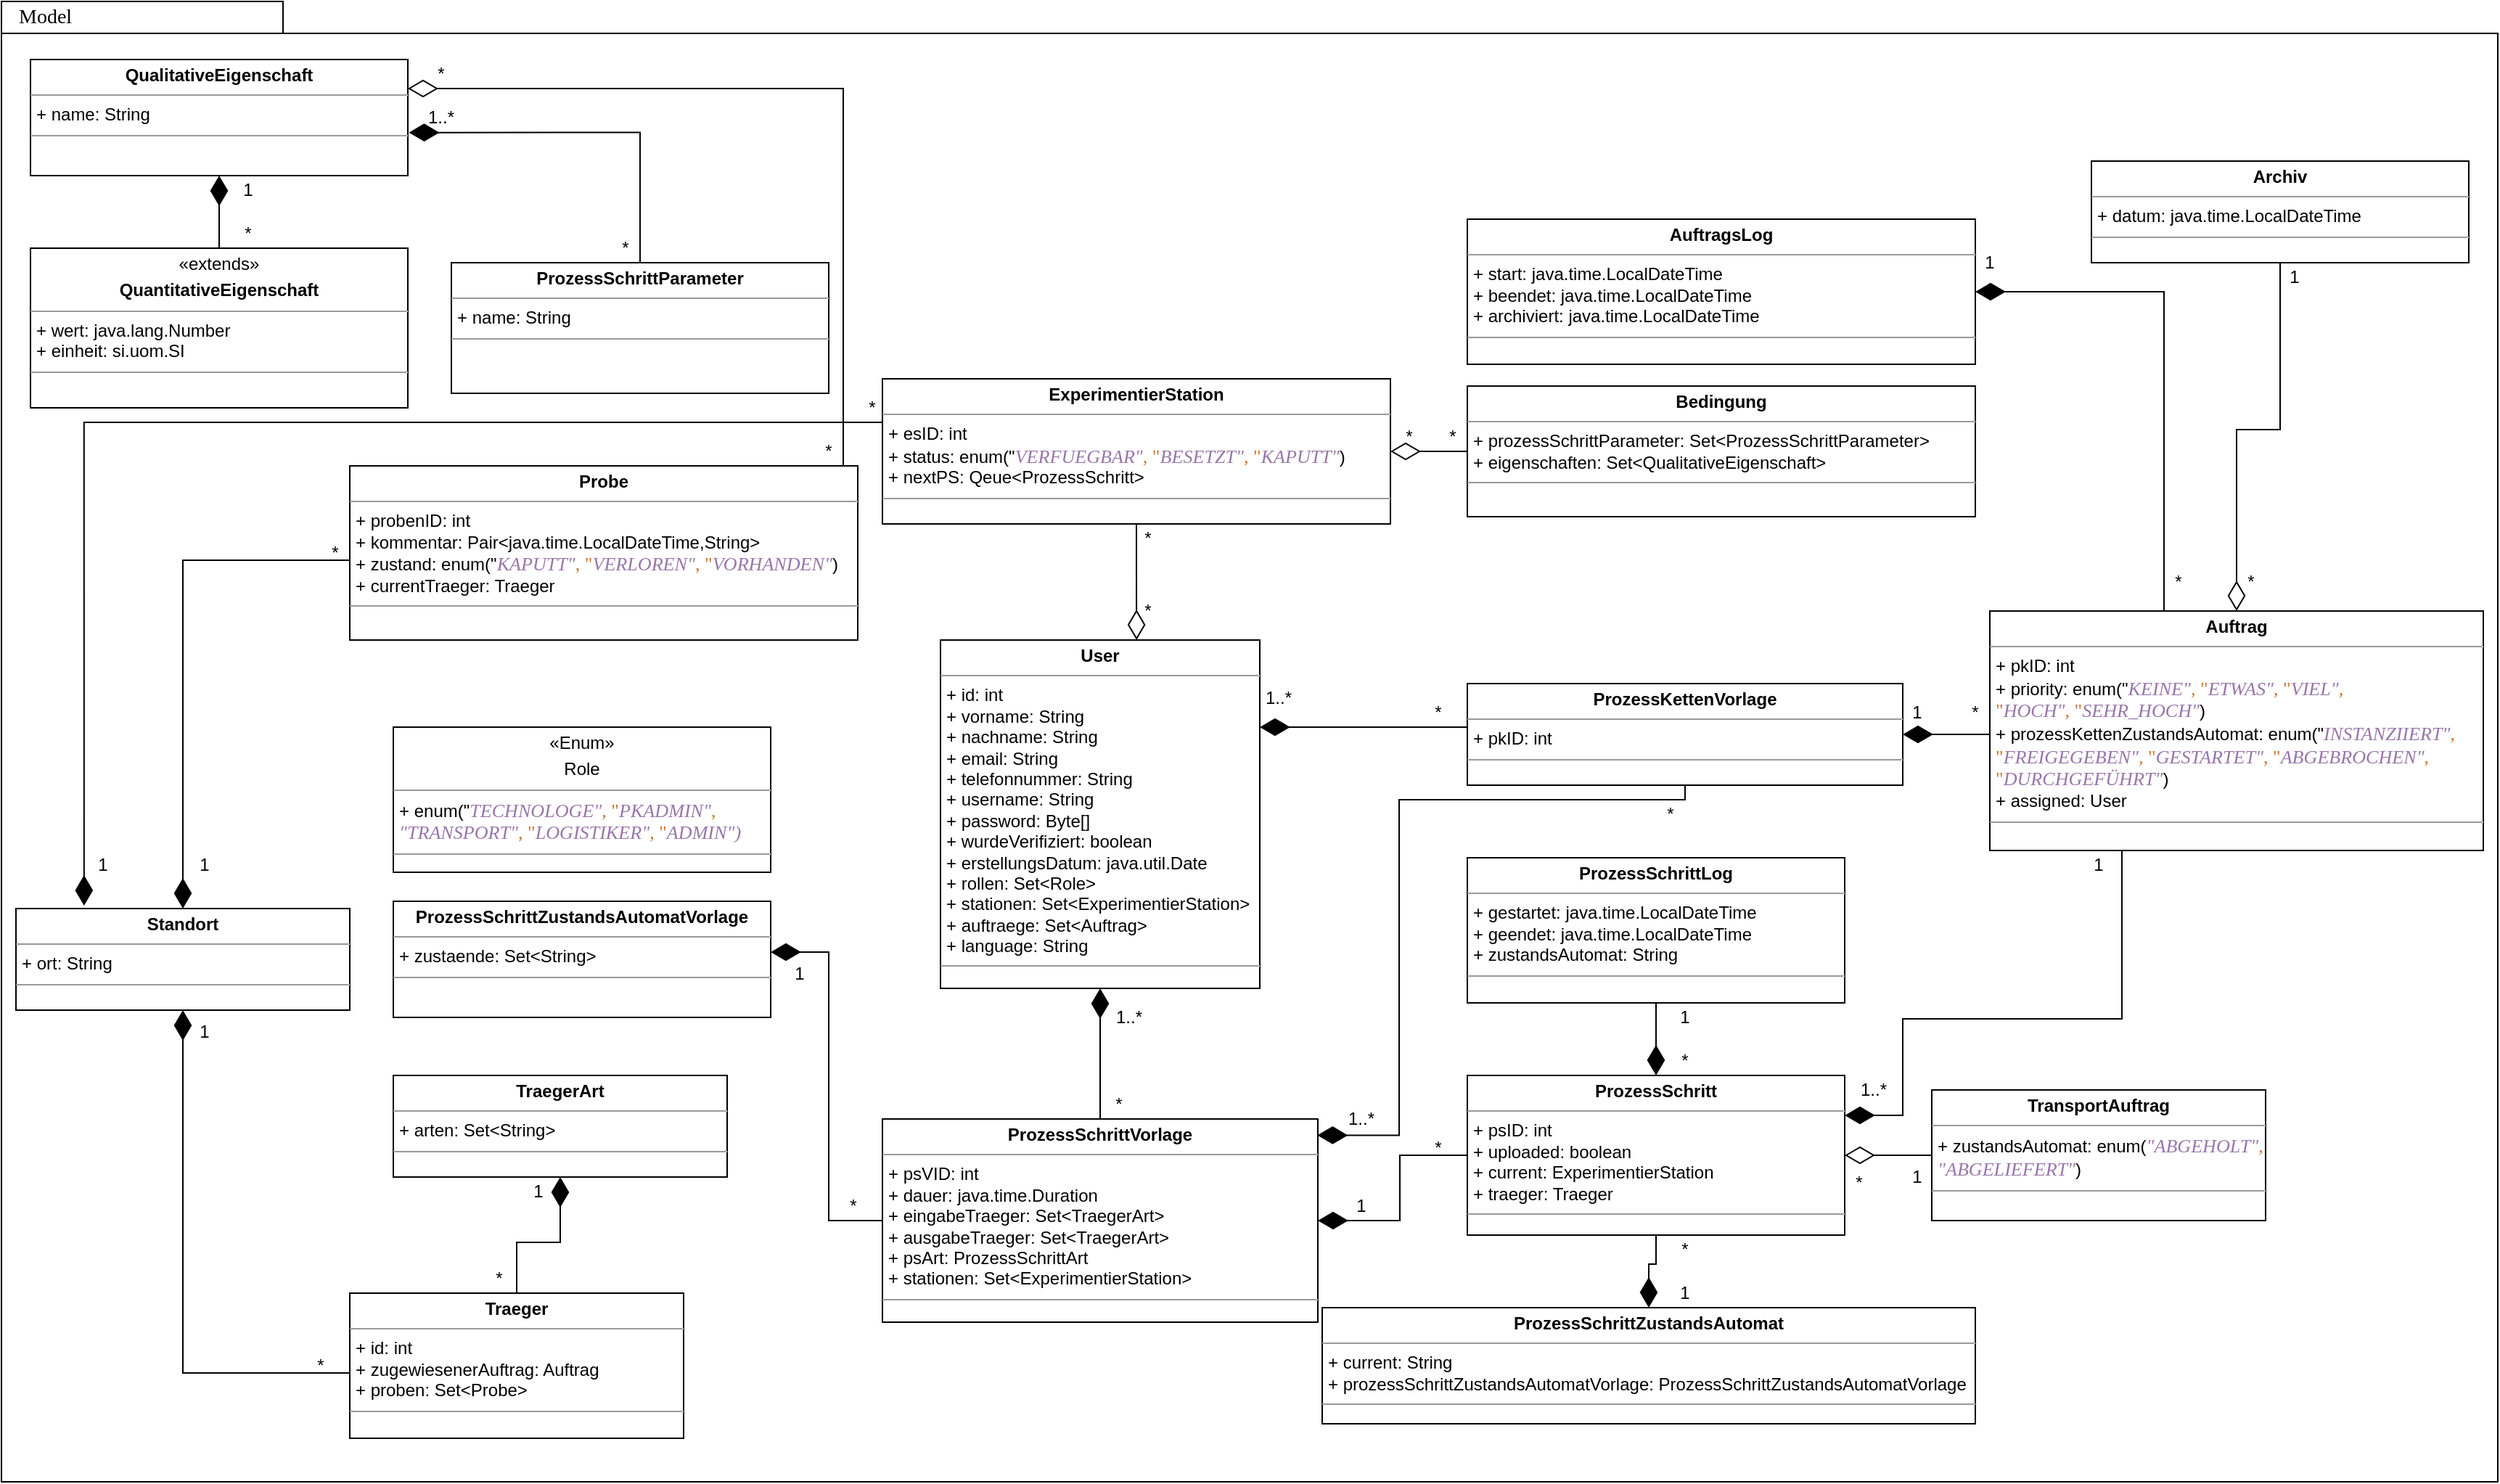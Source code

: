 <mxfile version="12.4.3" type="device" pages="1"><diagram name="Page-1" id="b5b7bab2-c9e2-2cf4-8b2a-24fd1a2a6d21"><mxGraphModel dx="1003" dy="1872" grid="1" gridSize="10" guides="1" tooltips="1" connect="1" arrows="1" fold="1" page="1" pageScale="1" pageWidth="827" pageHeight="1169" background="#ffffff" math="0" shadow="0"><root><mxCell id="0"/><mxCell id="1" parent="0"/><mxCell id="6e0c8c40b5770093-72" value="" style="shape=folder;fontStyle=1;spacingTop=10;tabWidth=194;tabHeight=22;tabPosition=left;html=1;rounded=0;shadow=0;comic=0;labelBackgroundColor=none;strokeWidth=1;fillColor=none;fontFamily=Verdana;fontSize=10;align=center;" parent="1" vertex="1"><mxGeometry x="70" y="-230" width="1720" height="1020" as="geometry"/></mxCell><mxCell id="6e0c8c40b5770093-73" value="&lt;font style=&quot;font-size: 14px&quot;&gt;Model&lt;/font&gt;" style="text;html=1;align=left;verticalAlign=top;spacingTop=-4;fontSize=10;fontFamily=Verdana" parent="1" vertex="1"><mxGeometry x="80" y="-230" width="130" height="20" as="geometry"/></mxCell><mxCell id="OUqwMjZKRnvG2ZFhCRCk-1" value="&lt;p style=&quot;margin: 0px ; margin-top: 4px ; text-align: center&quot;&gt;&lt;b&gt;User&lt;/b&gt;&lt;/p&gt;&lt;hr size=&quot;1&quot;&gt;&lt;p style=&quot;margin: 0px ; margin-left: 4px&quot;&gt;+ id: int&lt;/p&gt;&lt;p style=&quot;margin: 0px ; margin-left: 4px&quot;&gt;+ vorname: String&lt;/p&gt;&lt;p style=&quot;margin: 0px ; margin-left: 4px&quot;&gt;+ nachname: String&lt;/p&gt;&lt;p style=&quot;margin: 0px ; margin-left: 4px&quot;&gt;+ email: String&lt;/p&gt;&lt;p style=&quot;margin: 0px ; margin-left: 4px&quot;&gt;+ telefonnummer: String&lt;/p&gt;&lt;p style=&quot;margin: 0px ; margin-left: 4px&quot;&gt;+ username: String&lt;/p&gt;&lt;p style=&quot;margin: 0px ; margin-left: 4px&quot;&gt;+ password: Byte[]&lt;/p&gt;&lt;p style=&quot;margin: 0px ; margin-left: 4px&quot;&gt;+ wurdeVerifiziert: boolean&lt;/p&gt;&lt;p style=&quot;margin: 0px ; margin-left: 4px&quot;&gt;+ erstellungsDatum: java.util.Date&lt;/p&gt;&lt;p style=&quot;margin: 0px ; margin-left: 4px&quot;&gt;+ rollen: Set&amp;lt;Role&amp;gt;&lt;/p&gt;&lt;p style=&quot;margin: 0px ; margin-left: 4px&quot;&gt;+ stationen: Set&amp;lt;ExperimentierStation&amp;gt;&lt;/p&gt;&lt;p style=&quot;margin: 0px ; margin-left: 4px&quot;&gt;+ auftraege: Set&amp;lt;Auftrag&amp;gt;&lt;/p&gt;&lt;p style=&quot;margin: 0px ; margin-left: 4px&quot;&gt;+ language: String&lt;/p&gt;&lt;hr size=&quot;1&quot;&gt;&lt;p style=&quot;margin: 0px ; margin-left: 4px&quot;&gt;&lt;br&gt;&lt;/p&gt;" style="verticalAlign=top;align=left;overflow=fill;fontSize=12;fontFamily=Helvetica;html=1;" parent="1" vertex="1"><mxGeometry x="717" y="210" width="220" height="240" as="geometry"/></mxCell><mxCell id="OUqwMjZKRnvG2ZFhCRCk-44" style="edgeStyle=orthogonalEdgeStyle;rounded=0;orthogonalLoop=1;jettySize=auto;html=1;entryX=1;entryY=0.5;entryDx=0;entryDy=0;endArrow=diamondThin;endFill=0;endSize=18;" parent="1" source="OUqwMjZKRnvG2ZFhCRCk-3" target="OUqwMjZKRnvG2ZFhCRCk-36" edge="1"><mxGeometry relative="1" as="geometry"/></mxCell><mxCell id="OUqwMjZKRnvG2ZFhCRCk-3" value="&lt;p style=&quot;margin: 0px ; margin-top: 4px ; text-align: center&quot;&gt;&lt;b&gt;TransportAuftrag&lt;/b&gt;&lt;/p&gt;&lt;hr size=&quot;1&quot;&gt;&lt;p style=&quot;margin: 0px ; margin-left: 4px&quot;&gt;+ zustandsAutomat: enum(&lt;span style=&quot;font-family: &amp;#34;consolas&amp;#34; ; font-size: 9.8pt ; color: rgb(152 , 118 , 170) ; font-style: italic&quot;&gt;&quot;ABGEHOLT&quot;&lt;/span&gt;&lt;span style=&quot;font-family: &amp;#34;consolas&amp;#34; ; font-size: 9.8pt ; color: rgb(204 , 120 , 50)&quot;&gt;,&lt;/span&gt;&lt;/p&gt;&lt;p style=&quot;margin: 0px ; margin-left: 4px&quot;&gt;&lt;span style=&quot;font-family: &amp;#34;consolas&amp;#34; ; font-size: 9.8pt ; color: rgb(152 , 118 , 170) ; font-style: italic&quot;&gt;&quot;ABGELIEFERT&quot;&lt;/span&gt;&lt;span&gt;)&lt;/span&gt;&lt;/p&gt;&lt;hr size=&quot;1&quot;&gt;&lt;p style=&quot;margin: 0px ; margin-left: 4px&quot;&gt;&lt;br&gt;&lt;/p&gt;" style="verticalAlign=top;align=left;overflow=fill;fontSize=12;fontFamily=Helvetica;html=1;" parent="1" vertex="1"><mxGeometry x="1400" y="520" width="230" height="90" as="geometry"/></mxCell><mxCell id="OUqwMjZKRnvG2ZFhCRCk-13" style="edgeStyle=orthogonalEdgeStyle;rounded=0;orthogonalLoop=1;jettySize=auto;html=1;endArrow=diamondThin;endFill=1;endSize=18;" parent="1" source="OUqwMjZKRnvG2ZFhCRCk-4" target="OUqwMjZKRnvG2ZFhCRCk-7" edge="1"><mxGeometry relative="1" as="geometry"><Array as="points"><mxPoint x="195" y="715"/></Array></mxGeometry></mxCell><mxCell id="OUqwMjZKRnvG2ZFhCRCk-75" style="edgeStyle=orthogonalEdgeStyle;rounded=0;orthogonalLoop=1;jettySize=auto;html=1;endArrow=diamondThin;endFill=1;endSize=18;" parent="1" source="OUqwMjZKRnvG2ZFhCRCk-4" target="OUqwMjZKRnvG2ZFhCRCk-5" edge="1"><mxGeometry relative="1" as="geometry"/></mxCell><mxCell id="OUqwMjZKRnvG2ZFhCRCk-4" value="&lt;p style=&quot;margin: 0px ; margin-top: 4px ; text-align: center&quot;&gt;&lt;b&gt;Traeger&lt;/b&gt;&lt;/p&gt;&lt;hr size=&quot;1&quot;&gt;&lt;p style=&quot;margin: 0px ; margin-left: 4px&quot;&gt;+ id: int&lt;/p&gt;&lt;p style=&quot;margin: 0px ; margin-left: 4px&quot;&gt;+ zugewiesenerAuftrag: Auftrag&lt;/p&gt;&lt;p style=&quot;margin: 0px ; margin-left: 4px&quot;&gt;+ proben: Set&amp;lt;Probe&amp;gt;&lt;br&gt;&lt;/p&gt;&lt;hr size=&quot;1&quot;&gt;&lt;p style=&quot;margin: 0px ; margin-left: 4px&quot;&gt;&lt;br&gt;&lt;/p&gt;" style="verticalAlign=top;align=left;overflow=fill;fontSize=12;fontFamily=Helvetica;html=1;" parent="1" vertex="1"><mxGeometry x="310" y="660" width="230" height="100" as="geometry"/></mxCell><mxCell id="OUqwMjZKRnvG2ZFhCRCk-5" value="&lt;p style=&quot;margin: 0px ; margin-top: 4px ; text-align: center&quot;&gt;&lt;b&gt;TraegerArt&lt;/b&gt;&lt;/p&gt;&lt;hr size=&quot;1&quot;&gt;&lt;p style=&quot;margin: 0px ; margin-left: 4px&quot;&gt;+ arten: Set&amp;lt;String&amp;gt;&lt;br&gt;&lt;/p&gt;&lt;hr size=&quot;1&quot;&gt;&lt;p style=&quot;margin: 0px ; margin-left: 4px&quot;&gt;&lt;br&gt;&lt;/p&gt;" style="verticalAlign=top;align=left;overflow=fill;fontSize=12;fontFamily=Helvetica;html=1;" parent="1" vertex="1"><mxGeometry x="340" y="510" width="230" height="70" as="geometry"/></mxCell><mxCell id="OUqwMjZKRnvG2ZFhCRCk-7" value="&lt;p style=&quot;margin: 0px ; margin-top: 4px ; text-align: center&quot;&gt;&lt;b&gt;Standort&lt;/b&gt;&lt;/p&gt;&lt;hr size=&quot;1&quot;&gt;&lt;p style=&quot;margin: 0px ; margin-left: 4px&quot;&gt;+ ort: String&lt;br&gt;&lt;/p&gt;&lt;hr size=&quot;1&quot;&gt;&lt;p style=&quot;margin: 0px ; margin-left: 4px&quot;&gt;&lt;br&gt;&lt;/p&gt;" style="verticalAlign=top;align=left;overflow=fill;fontSize=12;fontFamily=Helvetica;html=1;" parent="1" vertex="1"><mxGeometry x="80" y="395" width="230" height="70" as="geometry"/></mxCell><mxCell id="OUqwMjZKRnvG2ZFhCRCk-18" value="&lt;p style=&quot;margin: 0px ; margin-top: 4px ; text-align: center&quot;&gt;«Enum»&lt;br&gt;&lt;/p&gt;&lt;p style=&quot;margin: 0px ; margin-top: 4px ; text-align: center&quot;&gt;Role&lt;/p&gt;&lt;hr size=&quot;1&quot;&gt;&lt;p style=&quot;margin: 0px ; margin-left: 4px&quot;&gt;+ enum(&quot;&lt;span style=&quot;font-family: &amp;#34;consolas&amp;#34; ; font-size: 9.8pt ; color: rgb(152 , 118 , 170) ; font-style: italic&quot;&gt;TECHNOLOGE&quot;&lt;/span&gt;&lt;span style=&quot;font-family: &amp;#34;consolas&amp;#34; ; font-size: 9.8pt ; color: rgb(204 , 120 , 50)&quot;&gt;, &quot;&lt;/span&gt;&lt;span style=&quot;font-family: &amp;#34;consolas&amp;#34; ; font-size: 9.8pt ; color: rgb(152 , 118 , 170) ; font-style: italic&quot;&gt;PKADMIN&quot;&lt;/span&gt;&lt;span style=&quot;font-family: &amp;#34;consolas&amp;#34; ; font-size: 9.8pt ; color: rgb(204 , 120 , 50)&quot;&gt;,&lt;/span&gt;&lt;/p&gt;&lt;p style=&quot;margin: 0px ; margin-left: 4px&quot;&gt;&lt;span style=&quot;font-family: &amp;#34;consolas&amp;#34; ; font-size: 9.8pt ; color: rgb(204 , 120 , 50)&quot;&gt;&lt;/span&gt;&lt;span style=&quot;font-family: &amp;#34;consolas&amp;#34; ; font-size: 9.8pt ; color: rgb(152 , 118 , 170) ; font-style: italic&quot;&gt;&quot;TRANSPORT&quot;&lt;/span&gt;&lt;span style=&quot;font-family: &amp;#34;consolas&amp;#34; ; font-size: 9.8pt ; color: rgb(204 , 120 , 50)&quot;&gt;, &quot;&lt;/span&gt;&lt;span style=&quot;font-family: &amp;#34;consolas&amp;#34; ; font-size: 9.8pt ; color: rgb(152 , 118 , 170) ; font-style: italic&quot;&gt;LOGISTIKER&quot;&lt;/span&gt;&lt;span style=&quot;font-family: &amp;#34;consolas&amp;#34; ; font-size: 9.8pt ; color: rgb(204 , 120 , 50)&quot;&gt;, &quot;&lt;/span&gt;&lt;span style=&quot;font-family: &amp;#34;consolas&amp;#34; ; font-size: 9.8pt ; color: rgb(152 , 118 , 170) ; font-style: italic&quot;&gt;ADMIN&quot;)&lt;/span&gt;&lt;/p&gt;&lt;hr size=&quot;1&quot;&gt;&lt;p style=&quot;margin: 0px ; margin-left: 4px&quot;&gt;&lt;br&gt;&lt;/p&gt;" style="verticalAlign=top;align=left;overflow=fill;fontSize=12;fontFamily=Helvetica;html=1;" parent="1" vertex="1"><mxGeometry x="340" y="270" width="260" height="100" as="geometry"/></mxCell><mxCell id="OUqwMjZKRnvG2ZFhCRCk-22" style="edgeStyle=orthogonalEdgeStyle;rounded=0;orthogonalLoop=1;jettySize=auto;html=1;endArrow=diamondThin;endFill=1;endSize=18;" parent="1" source="OUqwMjZKRnvG2ZFhCRCk-20" target="OUqwMjZKRnvG2ZFhCRCk-21" edge="1"><mxGeometry relative="1" as="geometry"/></mxCell><mxCell id="OUqwMjZKRnvG2ZFhCRCk-20" value="&lt;p style=&quot;margin: 0px ; margin-top: 4px ; text-align: center&quot;&gt;«extends»&lt;br&gt;&lt;/p&gt;&lt;p style=&quot;margin: 0px ; margin-top: 4px ; text-align: center&quot;&gt;&lt;b&gt;QuantitativeEigenschaft&lt;/b&gt;&lt;/p&gt;&lt;hr size=&quot;1&quot;&gt;&lt;p style=&quot;margin: 0px ; margin-left: 4px&quot;&gt;+ wert: java.lang.Number&lt;br&gt;&lt;/p&gt;&lt;p style=&quot;margin: 0px ; margin-left: 4px&quot;&gt;+ einheit: si.uom.SI&lt;/p&gt;&lt;hr size=&quot;1&quot;&gt;&lt;p style=&quot;margin: 0px ; margin-left: 4px&quot;&gt;&lt;br&gt;&lt;/p&gt;" style="verticalAlign=top;align=left;overflow=fill;fontSize=12;fontFamily=Helvetica;html=1;" parent="1" vertex="1"><mxGeometry x="90" y="-60" width="260" height="110" as="geometry"/></mxCell><mxCell id="OUqwMjZKRnvG2ZFhCRCk-21" value="&lt;p style=&quot;margin: 0px ; margin-top: 4px ; text-align: center&quot;&gt;&lt;span&gt;&lt;b&gt;QualitativeEigenschaft&lt;/b&gt;&lt;/span&gt;&lt;br&gt;&lt;/p&gt;&lt;hr size=&quot;1&quot;&gt;&lt;p style=&quot;margin: 0px ; margin-left: 4px&quot;&gt;+ name: String&lt;br&gt;&lt;/p&gt;&lt;hr size=&quot;1&quot;&gt;&lt;p style=&quot;margin: 0px ; margin-left: 4px&quot;&gt;&lt;br&gt;&lt;/p&gt;" style="verticalAlign=top;align=left;overflow=fill;fontSize=12;fontFamily=Helvetica;html=1;" parent="1" vertex="1"><mxGeometry x="90" y="-190" width="260" height="80" as="geometry"/></mxCell><mxCell id="OUqwMjZKRnvG2ZFhCRCk-23" value="&lt;p style=&quot;margin: 0px ; margin-top: 4px ; text-align: center&quot;&gt;&lt;b&gt;ProzessSchrittZustandsAutomatVorlage&lt;/b&gt;&lt;br&gt;&lt;/p&gt;&lt;hr size=&quot;1&quot;&gt;&lt;p style=&quot;margin: 0px ; margin-left: 4px&quot;&gt;+ zustaende: Set&amp;lt;String&amp;gt;&lt;br&gt;&lt;/p&gt;&lt;hr size=&quot;1&quot;&gt;&lt;p style=&quot;margin: 0px ; margin-left: 4px&quot;&gt;&lt;br&gt;&lt;/p&gt;" style="verticalAlign=top;align=left;overflow=fill;fontSize=12;fontFamily=Helvetica;html=1;" parent="1" vertex="1"><mxGeometry x="340" y="390" width="260" height="80" as="geometry"/></mxCell><mxCell id="OUqwMjZKRnvG2ZFhCRCk-24" value="&lt;p style=&quot;margin: 0px ; margin-top: 4px ; text-align: center&quot;&gt;&lt;b&gt;ProzessSchrittZustandsAutomat&lt;/b&gt;&lt;br&gt;&lt;/p&gt;&lt;hr size=&quot;1&quot;&gt;&lt;p style=&quot;margin: 0px ; margin-left: 4px&quot;&gt;+ current: String&lt;/p&gt;&lt;p style=&quot;margin: 0px ; margin-left: 4px&quot;&gt;+ prozessSchrittZustandsAutomatVorlage: ProzessSchrittZustandsAutomatVorlage&lt;/p&gt;&lt;hr size=&quot;1&quot;&gt;&lt;p style=&quot;margin: 0px ; margin-left: 4px&quot;&gt;&lt;br&gt;&lt;/p&gt;" style="verticalAlign=top;align=left;overflow=fill;fontSize=12;fontFamily=Helvetica;html=1;" parent="1" vertex="1"><mxGeometry x="980" y="670" width="450" height="80" as="geometry"/></mxCell><mxCell id="OUqwMjZKRnvG2ZFhCRCk-27" style="edgeStyle=orthogonalEdgeStyle;rounded=0;orthogonalLoop=1;jettySize=auto;html=1;endArrow=diamondThin;endFill=1;endSize=18;" parent="1" source="OUqwMjZKRnvG2ZFhCRCk-26" target="OUqwMjZKRnvG2ZFhCRCk-1" edge="1"><mxGeometry relative="1" as="geometry"/></mxCell><mxCell id="OUqwMjZKRnvG2ZFhCRCk-32" style="edgeStyle=orthogonalEdgeStyle;rounded=0;orthogonalLoop=1;jettySize=auto;html=1;endArrow=diamondThin;endFill=1;endSize=18;" parent="1" source="OUqwMjZKRnvG2ZFhCRCk-26" target="OUqwMjZKRnvG2ZFhCRCk-23" edge="1"><mxGeometry relative="1" as="geometry"><Array as="points"><mxPoint x="640" y="610"/><mxPoint x="640" y="425"/></Array></mxGeometry></mxCell><mxCell id="OUqwMjZKRnvG2ZFhCRCk-26" value="&lt;p style=&quot;margin: 0px ; margin-top: 4px ; text-align: center&quot;&gt;&lt;b&gt;ProzessSchrittVorlage&lt;/b&gt;&lt;br&gt;&lt;/p&gt;&lt;hr size=&quot;1&quot;&gt;&lt;p style=&quot;margin: 0px ; margin-left: 4px&quot;&gt;+ psVID: int&lt;br&gt;&lt;/p&gt;&lt;p style=&quot;margin: 0px ; margin-left: 4px&quot;&gt;+ dauer: java.time.Duration&lt;/p&gt;&lt;p style=&quot;margin: 0px ; margin-left: 4px&quot;&gt;+ eingabeTraeger: Set&amp;lt;TraegerArt&amp;gt;&lt;/p&gt;&lt;p style=&quot;margin: 0px ; margin-left: 4px&quot;&gt;+ ausgabeTraeger: Set&amp;lt;TraegerArt&amp;gt;&lt;/p&gt;&lt;p style=&quot;margin: 0px ; margin-left: 4px&quot;&gt;+ psArt: ProzessSchrittArt&lt;/p&gt;&lt;p style=&quot;margin: 0px ; margin-left: 4px&quot;&gt;+ stationen: Set&amp;lt;ExperimentierStation&amp;gt;&lt;br&gt;&lt;/p&gt;&lt;hr size=&quot;1&quot;&gt;&lt;p style=&quot;margin: 0px ; margin-left: 4px&quot;&gt;&lt;br&gt;&lt;/p&gt;" style="verticalAlign=top;align=left;overflow=fill;fontSize=12;fontFamily=Helvetica;html=1;" parent="1" vertex="1"><mxGeometry x="677" y="540" width="300" height="140" as="geometry"/></mxCell><mxCell id="OUqwMjZKRnvG2ZFhCRCk-34" style="edgeStyle=orthogonalEdgeStyle;rounded=0;orthogonalLoop=1;jettySize=auto;html=1;entryX=1.003;entryY=0.629;entryDx=0;entryDy=0;entryPerimeter=0;endArrow=diamondThin;endFill=1;endSize=18;" parent="1" source="OUqwMjZKRnvG2ZFhCRCk-31" target="OUqwMjZKRnvG2ZFhCRCk-21" edge="1"><mxGeometry relative="1" as="geometry"><Array as="points"><mxPoint x="510" y="-140"/></Array></mxGeometry></mxCell><mxCell id="OUqwMjZKRnvG2ZFhCRCk-31" value="&lt;p style=&quot;margin: 0px ; margin-top: 4px ; text-align: center&quot;&gt;&lt;b&gt;ProzessSchrittParameter&lt;/b&gt;&lt;br&gt;&lt;/p&gt;&lt;hr size=&quot;1&quot;&gt;&lt;p style=&quot;margin: 0px ; margin-left: 4px&quot;&gt;+ name: String&lt;/p&gt;&lt;hr size=&quot;1&quot;&gt;&lt;p style=&quot;margin: 0px ; margin-left: 4px&quot;&gt;&lt;br&gt;&lt;/p&gt;" style="verticalAlign=top;align=left;overflow=fill;fontSize=12;fontFamily=Helvetica;html=1;" parent="1" vertex="1"><mxGeometry x="380" y="-50" width="260" height="90" as="geometry"/></mxCell><mxCell id="OUqwMjZKRnvG2ZFhCRCk-43" style="edgeStyle=orthogonalEdgeStyle;rounded=0;orthogonalLoop=1;jettySize=auto;html=1;endArrow=diamondThin;endFill=1;endSize=18;" parent="1" source="OUqwMjZKRnvG2ZFhCRCk-35" target="OUqwMjZKRnvG2ZFhCRCk-36" edge="1"><mxGeometry relative="1" as="geometry"/></mxCell><mxCell id="OUqwMjZKRnvG2ZFhCRCk-35" value="&lt;p style=&quot;margin: 0px ; margin-top: 4px ; text-align: center&quot;&gt;&lt;b&gt;ProzessSchrittLog&lt;/b&gt;&lt;br&gt;&lt;/p&gt;&lt;hr size=&quot;1&quot;&gt;&lt;p style=&quot;margin: 0px ; margin-left: 4px&quot;&gt;+ gestartet: java.time.LocalDateTime&lt;br&gt;&lt;/p&gt;&lt;p style=&quot;margin: 0px ; margin-left: 4px&quot;&gt;+ geendet: java.time.LocalDateTime&lt;/p&gt;&lt;p style=&quot;margin: 0px ; margin-left: 4px&quot;&gt;+ zustandsAutomat: String&lt;/p&gt;&lt;hr size=&quot;1&quot;&gt;&lt;p style=&quot;margin: 0px ; margin-left: 4px&quot;&gt;&lt;br&gt;&lt;/p&gt;" style="verticalAlign=top;align=left;overflow=fill;fontSize=12;fontFamily=Helvetica;html=1;" parent="1" vertex="1"><mxGeometry x="1080" y="360" width="260" height="100" as="geometry"/></mxCell><mxCell id="OUqwMjZKRnvG2ZFhCRCk-46" style="edgeStyle=orthogonalEdgeStyle;rounded=0;orthogonalLoop=1;jettySize=auto;html=1;endArrow=diamondThin;endFill=1;endSize=18;" parent="1" source="OUqwMjZKRnvG2ZFhCRCk-36" target="OUqwMjZKRnvG2ZFhCRCk-24" edge="1"><mxGeometry relative="1" as="geometry"/></mxCell><mxCell id="OUqwMjZKRnvG2ZFhCRCk-53" style="edgeStyle=orthogonalEdgeStyle;rounded=0;orthogonalLoop=1;jettySize=auto;html=1;endArrow=diamondThin;endFill=1;endSize=18;" parent="1" source="OUqwMjZKRnvG2ZFhCRCk-36" target="OUqwMjZKRnvG2ZFhCRCk-26" edge="1"><mxGeometry relative="1" as="geometry"/></mxCell><mxCell id="OUqwMjZKRnvG2ZFhCRCk-36" value="&lt;p style=&quot;margin: 0px ; margin-top: 4px ; text-align: center&quot;&gt;&lt;b&gt;ProzessSchritt&lt;/b&gt;&lt;br&gt;&lt;/p&gt;&lt;hr size=&quot;1&quot;&gt;&lt;p style=&quot;margin: 0px ; margin-left: 4px&quot;&gt;+ psID: int&lt;br&gt;&lt;/p&gt;&lt;p style=&quot;margin: 0px ; margin-left: 4px&quot;&gt;+ uploaded: boolean&lt;/p&gt;&lt;p style=&quot;margin: 0px ; margin-left: 4px&quot;&gt;+ current: ExperimentierStation&lt;/p&gt;&lt;p style=&quot;margin: 0px ; margin-left: 4px&quot;&gt;+ traeger: Traeger&lt;/p&gt;&lt;hr size=&quot;1&quot;&gt;&lt;p style=&quot;margin: 0px ; margin-left: 4px&quot;&gt;&lt;br&gt;&lt;/p&gt;" style="verticalAlign=top;align=left;overflow=fill;fontSize=12;fontFamily=Helvetica;html=1;" parent="1" vertex="1"><mxGeometry x="1080" y="510" width="260" height="110" as="geometry"/></mxCell><mxCell id="OUqwMjZKRnvG2ZFhCRCk-51" style="edgeStyle=orthogonalEdgeStyle;rounded=0;orthogonalLoop=1;jettySize=auto;html=1;entryX=1;entryY=0.25;entryDx=0;entryDy=0;endArrow=diamondThin;endFill=1;endSize=18;" parent="1" source="OUqwMjZKRnvG2ZFhCRCk-50" target="OUqwMjZKRnvG2ZFhCRCk-1" edge="1"><mxGeometry relative="1" as="geometry"><Array as="points"><mxPoint x="950" y="270"/><mxPoint x="950" y="270"/></Array></mxGeometry></mxCell><mxCell id="OUqwMjZKRnvG2ZFhCRCk-52" style="edgeStyle=orthogonalEdgeStyle;rounded=0;orthogonalLoop=1;jettySize=auto;html=1;entryX=0.999;entryY=0.08;entryDx=0;entryDy=0;entryPerimeter=0;endArrow=diamondThin;endFill=1;endSize=18;" parent="1" source="OUqwMjZKRnvG2ZFhCRCk-50" target="OUqwMjZKRnvG2ZFhCRCk-26" edge="1"><mxGeometry relative="1" as="geometry"><Array as="points"><mxPoint x="1230" y="320"/><mxPoint x="1033" y="320"/><mxPoint x="1033" y="551"/></Array></mxGeometry></mxCell><mxCell id="OUqwMjZKRnvG2ZFhCRCk-50" value="&lt;p style=&quot;margin: 0px ; margin-top: 4px ; text-align: center&quot;&gt;&lt;b&gt;ProzessKettenVorlage&lt;/b&gt;&lt;br&gt;&lt;/p&gt;&lt;hr size=&quot;1&quot;&gt;&lt;p style=&quot;margin: 0px ; margin-left: 4px&quot;&gt;+ pkID: int&lt;/p&gt;&lt;hr size=&quot;1&quot;&gt;&lt;p style=&quot;margin: 0px ; margin-left: 4px&quot;&gt;&lt;br&gt;&lt;/p&gt;" style="verticalAlign=top;align=left;overflow=fill;fontSize=12;fontFamily=Helvetica;html=1;" parent="1" vertex="1"><mxGeometry x="1080" y="240" width="300" height="70" as="geometry"/></mxCell><mxCell id="OUqwMjZKRnvG2ZFhCRCk-57" style="edgeStyle=orthogonalEdgeStyle;rounded=0;orthogonalLoop=1;jettySize=auto;html=1;endArrow=diamondThin;endFill=1;endSize=18;" parent="1" source="OUqwMjZKRnvG2ZFhCRCk-54" target="OUqwMjZKRnvG2ZFhCRCk-7" edge="1"><mxGeometry relative="1" as="geometry"><Array as="points"><mxPoint x="195" y="155"/></Array></mxGeometry></mxCell><mxCell id="OUqwMjZKRnvG2ZFhCRCk-108" style="edgeStyle=orthogonalEdgeStyle;rounded=0;orthogonalLoop=1;jettySize=auto;html=1;entryX=1;entryY=0.25;entryDx=0;entryDy=0;endArrow=diamondThin;endFill=0;endSize=18;" parent="1" source="OUqwMjZKRnvG2ZFhCRCk-54" target="OUqwMjZKRnvG2ZFhCRCk-21" edge="1"><mxGeometry relative="1" as="geometry"><Array as="points"><mxPoint x="650" y="-170"/></Array></mxGeometry></mxCell><mxCell id="OUqwMjZKRnvG2ZFhCRCk-54" value="&lt;p style=&quot;margin: 0px ; margin-top: 4px ; text-align: center&quot;&gt;&lt;b&gt;Probe&lt;/b&gt;&lt;br&gt;&lt;/p&gt;&lt;hr size=&quot;1&quot;&gt;&lt;p style=&quot;margin: 0px ; margin-left: 4px&quot;&gt;+ probenID: int&lt;/p&gt;&lt;p style=&quot;margin: 0px ; margin-left: 4px&quot;&gt;+ kommentar: Pair&amp;lt;java.time.LocalDateTime,String&amp;gt;&lt;/p&gt;&lt;p style=&quot;margin: 0px ; margin-left: 4px&quot;&gt;+ zustand: enum(&quot;&lt;span style=&quot;font-family: &amp;#34;consolas&amp;#34; ; font-size: 9.8pt ; color: rgb(152 , 118 , 170) ; font-style: italic&quot;&gt;KAPUTT&quot;&lt;/span&gt;&lt;span style=&quot;font-family: &amp;#34;consolas&amp;#34; ; font-size: 9.8pt ; color: rgb(204 , 120 , 50)&quot;&gt;, &quot;&lt;/span&gt;&lt;span style=&quot;font-family: &amp;#34;consolas&amp;#34; ; font-size: 9.8pt ; color: rgb(152 , 118 , 170) ; font-style: italic&quot;&gt;VERLOREN&quot;&lt;/span&gt;&lt;span style=&quot;font-family: &amp;#34;consolas&amp;#34; ; font-size: 9.8pt ; color: rgb(204 , 120 , 50)&quot;&gt;, &quot;&lt;/span&gt;&lt;span style=&quot;font-family: &amp;#34;consolas&amp;#34; ; font-size: 9.8pt ; color: rgb(152 , 118 , 170) ; font-style: italic&quot;&gt;VORHANDEN&quot;&lt;/span&gt;&lt;span&gt;)&lt;/span&gt;&lt;/p&gt;&lt;p style=&quot;margin: 0px ; margin-left: 4px&quot;&gt;&lt;span&gt;+ currentTraeger: Traeger&lt;/span&gt;&lt;/p&gt;&lt;hr size=&quot;1&quot;&gt;&lt;p style=&quot;margin: 0px ; margin-left: 4px&quot;&gt;&lt;br&gt;&lt;/p&gt;" style="verticalAlign=top;align=left;overflow=fill;fontSize=12;fontFamily=Helvetica;html=1;" parent="1" vertex="1"><mxGeometry x="310" y="90" width="350" height="120" as="geometry"/></mxCell><mxCell id="OUqwMjZKRnvG2ZFhCRCk-60" style="edgeStyle=orthogonalEdgeStyle;rounded=0;orthogonalLoop=1;jettySize=auto;html=1;entryX=0.204;entryY=-0.029;entryDx=0;entryDy=0;entryPerimeter=0;endArrow=diamondThin;endFill=1;endSize=18;" parent="1" source="OUqwMjZKRnvG2ZFhCRCk-58" target="OUqwMjZKRnvG2ZFhCRCk-7" edge="1"><mxGeometry relative="1" as="geometry"><Array as="points"><mxPoint x="127" y="60"/></Array></mxGeometry></mxCell><mxCell id="OUqwMjZKRnvG2ZFhCRCk-61" style="edgeStyle=orthogonalEdgeStyle;rounded=0;orthogonalLoop=1;jettySize=auto;html=1;entryX=0.614;entryY=0;entryDx=0;entryDy=0;entryPerimeter=0;endArrow=diamondThin;endFill=0;endSize=18;" parent="1" source="OUqwMjZKRnvG2ZFhCRCk-58" target="OUqwMjZKRnvG2ZFhCRCk-1" edge="1"><mxGeometry relative="1" as="geometry"/></mxCell><mxCell id="OUqwMjZKRnvG2ZFhCRCk-58" value="&lt;p style=&quot;margin: 0px ; margin-top: 4px ; text-align: center&quot;&gt;&lt;b&gt;ExperimentierStation&lt;/b&gt;&lt;br&gt;&lt;/p&gt;&lt;hr size=&quot;1&quot;&gt;&lt;p style=&quot;margin: 0px ; margin-left: 4px&quot;&gt;+ esID: int&lt;br&gt;&lt;/p&gt;&lt;p style=&quot;margin: 0px ; margin-left: 4px&quot;&gt;+ status: enum(&quot;&lt;span style=&quot;font-family: &amp;#34;consolas&amp;#34; ; font-size: 9.8pt ; color: rgb(152 , 118 , 170) ; font-style: italic&quot;&gt;VERFUEGBAR&quot;&lt;/span&gt;&lt;span style=&quot;font-family: &amp;#34;consolas&amp;#34; ; font-size: 9.8pt ; color: rgb(204 , 120 , 50)&quot;&gt;, &quot;&lt;/span&gt;&lt;span style=&quot;font-family: &amp;#34;consolas&amp;#34; ; font-size: 9.8pt ; color: rgb(152 , 118 , 170) ; font-style: italic&quot;&gt;BESETZT&quot;&lt;/span&gt;&lt;span style=&quot;font-family: &amp;#34;consolas&amp;#34; ; font-size: 9.8pt ; color: rgb(204 , 120 , 50)&quot;&gt;, &quot;&lt;/span&gt;&lt;span style=&quot;font-family: &amp;#34;consolas&amp;#34; ; font-size: 9.8pt ; color: rgb(152 , 118 , 170) ; font-style: italic&quot;&gt;KAPUTT&quot;&lt;/span&gt;&lt;span&gt;)&lt;/span&gt;&lt;/p&gt;&lt;p style=&quot;margin: 0px ; margin-left: 4px&quot;&gt;&lt;span&gt;+ nextPS: Qeue&amp;lt;ProzessSchritt&amp;gt;&lt;/span&gt;&lt;/p&gt;&lt;hr size=&quot;1&quot;&gt;&lt;p style=&quot;margin: 0px ; margin-left: 4px&quot;&gt;&lt;br&gt;&lt;/p&gt;" style="verticalAlign=top;align=left;overflow=fill;fontSize=12;fontFamily=Helvetica;html=1;" parent="1" vertex="1"><mxGeometry x="677" y="30" width="350" height="100" as="geometry"/></mxCell><mxCell id="OUqwMjZKRnvG2ZFhCRCk-64" style="edgeStyle=orthogonalEdgeStyle;rounded=0;orthogonalLoop=1;jettySize=auto;html=1;endArrow=diamondThin;endFill=0;endSize=18;" parent="1" source="OUqwMjZKRnvG2ZFhCRCk-63" target="OUqwMjZKRnvG2ZFhCRCk-58" edge="1"><mxGeometry relative="1" as="geometry"/></mxCell><mxCell id="OUqwMjZKRnvG2ZFhCRCk-63" value="&lt;p style=&quot;margin: 0px ; margin-top: 4px ; text-align: center&quot;&gt;&lt;b&gt;Bedingung&lt;/b&gt;&lt;br&gt;&lt;/p&gt;&lt;hr size=&quot;1&quot;&gt;&lt;p style=&quot;margin: 0px ; margin-left: 4px&quot;&gt;+ prozessSchrittParameter: Set&amp;lt;ProzessSchrittParameter&amp;gt;&lt;br&gt;&lt;/p&gt;&lt;p style=&quot;margin: 0px ; margin-left: 4px&quot;&gt;+ eigenschaften: Set&amp;lt;QualitativeEigenschaft&amp;gt;&lt;/p&gt;&lt;hr size=&quot;1&quot;&gt;&lt;p style=&quot;margin: 0px ; margin-left: 4px&quot;&gt;&lt;br&gt;&lt;/p&gt;" style="verticalAlign=top;align=left;overflow=fill;fontSize=12;fontFamily=Helvetica;html=1;" parent="1" vertex="1"><mxGeometry x="1080" y="35" width="350" height="90" as="geometry"/></mxCell><mxCell id="OUqwMjZKRnvG2ZFhCRCk-65" value="&lt;p style=&quot;margin: 0px ; margin-top: 4px ; text-align: center&quot;&gt;&lt;b&gt;AuftragsLog&lt;/b&gt;&lt;br&gt;&lt;/p&gt;&lt;hr size=&quot;1&quot;&gt;&lt;p style=&quot;margin: 0px ; margin-left: 4px&quot;&gt;+ start: java.time.LocalDateTime&lt;br&gt;&lt;/p&gt;&lt;p style=&quot;margin: 0px ; margin-left: 4px&quot;&gt;+ beendet: java.time.LocalDateTime&lt;/p&gt;&lt;p style=&quot;margin: 0px ; margin-left: 4px&quot;&gt;+ archiviert: java.time.LocalDateTime&lt;/p&gt;&lt;hr size=&quot;1&quot;&gt;&lt;p style=&quot;margin: 0px ; margin-left: 4px&quot;&gt;&lt;br&gt;&lt;/p&gt;" style="verticalAlign=top;align=left;overflow=fill;fontSize=12;fontFamily=Helvetica;html=1;" parent="1" vertex="1"><mxGeometry x="1080" y="-80" width="350" height="100" as="geometry"/></mxCell><mxCell id="OUqwMjZKRnvG2ZFhCRCk-67" style="edgeStyle=orthogonalEdgeStyle;rounded=0;orthogonalLoop=1;jettySize=auto;html=1;endArrow=diamondThin;endFill=1;endSize=18;" parent="1" source="OUqwMjZKRnvG2ZFhCRCk-66" target="OUqwMjZKRnvG2ZFhCRCk-50" edge="1"><mxGeometry relative="1" as="geometry"><Array as="points"><mxPoint x="1430" y="275"/><mxPoint x="1430" y="275"/></Array></mxGeometry></mxCell><mxCell id="OUqwMjZKRnvG2ZFhCRCk-68" style="edgeStyle=orthogonalEdgeStyle;rounded=0;orthogonalLoop=1;jettySize=auto;html=1;entryX=1;entryY=0.5;entryDx=0;entryDy=0;endArrow=diamondThin;endFill=1;endSize=18;" parent="1" source="OUqwMjZKRnvG2ZFhCRCk-66" target="OUqwMjZKRnvG2ZFhCRCk-65" edge="1"><mxGeometry relative="1" as="geometry"><Array as="points"><mxPoint x="1560" y="-30"/></Array></mxGeometry></mxCell><mxCell id="OUqwMjZKRnvG2ZFhCRCk-69" style="edgeStyle=orthogonalEdgeStyle;rounded=0;orthogonalLoop=1;jettySize=auto;html=1;entryX=1;entryY=0.25;entryDx=0;entryDy=0;endArrow=diamondThin;endFill=1;endSize=18;" parent="1" source="OUqwMjZKRnvG2ZFhCRCk-66" target="OUqwMjZKRnvG2ZFhCRCk-36" edge="1"><mxGeometry relative="1" as="geometry"><Array as="points"><mxPoint x="1531" y="471"/><mxPoint x="1380" y="471"/><mxPoint x="1380" y="538"/></Array></mxGeometry></mxCell><mxCell id="OUqwMjZKRnvG2ZFhCRCk-66" value="&lt;p style=&quot;margin: 0px ; margin-top: 4px ; text-align: center&quot;&gt;&lt;b&gt;Auftrag&lt;/b&gt;&lt;br&gt;&lt;/p&gt;&lt;hr size=&quot;1&quot;&gt;&lt;p style=&quot;margin: 0px ; margin-left: 4px&quot;&gt;+ pkID: int&lt;/p&gt;&lt;p style=&quot;margin: 0px ; margin-left: 4px&quot;&gt;+ priority: enum(&quot;&lt;span style=&quot;font-family: &amp;#34;consolas&amp;#34; ; font-size: 9.8pt ; color: rgb(152 , 118 , 170) ; font-style: italic&quot;&gt;KEINE&quot;&lt;/span&gt;&lt;span style=&quot;font-family: &amp;#34;consolas&amp;#34; ; font-size: 9.8pt ; color: rgb(204 , 120 , 50)&quot;&gt;, &quot;&lt;/span&gt;&lt;span style=&quot;font-family: &amp;#34;consolas&amp;#34; ; font-size: 9.8pt ; color: rgb(152 , 118 , 170) ; font-style: italic&quot;&gt;ETWAS&quot;&lt;/span&gt;&lt;span style=&quot;font-family: &amp;#34;consolas&amp;#34; ; font-size: 9.8pt ; color: rgb(204 , 120 , 50)&quot;&gt;, &quot;&lt;/span&gt;&lt;span style=&quot;font-family: &amp;#34;consolas&amp;#34; ; font-size: 9.8pt ; color: rgb(152 , 118 , 170) ; font-style: italic&quot;&gt;VIEL&quot;&lt;/span&gt;&lt;span style=&quot;font-family: &amp;#34;consolas&amp;#34; ; font-size: 9.8pt ; color: rgb(204 , 120 , 50)&quot;&gt;,&amp;nbsp;&lt;/span&gt;&lt;/p&gt;&lt;p style=&quot;margin: 0px ; margin-left: 4px&quot;&gt;&lt;span style=&quot;font-family: &amp;#34;consolas&amp;#34; ; font-size: 9.8pt ; color: rgb(204 , 120 , 50)&quot;&gt;&quot;&lt;/span&gt;&lt;span style=&quot;font-family: &amp;#34;consolas&amp;#34; ; font-size: 9.8pt ; color: rgb(152 , 118 , 170) ; font-style: italic&quot;&gt;HOCH&quot;&lt;/span&gt;&lt;span style=&quot;font-family: &amp;#34;consolas&amp;#34; ; font-size: 9.8pt ; color: rgb(204 , 120 , 50)&quot;&gt;, &quot;&lt;/span&gt;&lt;span style=&quot;font-family: &amp;#34;consolas&amp;#34; ; font-size: 9.8pt ; color: rgb(152 , 118 , 170) ; font-style: italic&quot;&gt;SEHR_HOCH&quot;&lt;/span&gt;&lt;span&gt;)&lt;/span&gt;&lt;/p&gt;&lt;p style=&quot;margin: 0px ; margin-left: 4px&quot;&gt;&lt;span&gt;+ prozessKettenZustandsAutomat: enum(&quot;&lt;/span&gt;&lt;span style=&quot;font-family: &amp;#34;consolas&amp;#34; ; font-size: 9.8pt ; color: rgb(152 , 118 , 170) ; font-style: italic&quot;&gt;INSTANZIIERT&quot;&lt;/span&gt;&lt;span style=&quot;font-family: &amp;#34;consolas&amp;#34; ; font-size: 9.8pt ; color: rgb(204 , 120 , 50)&quot;&gt;,&amp;nbsp;&lt;/span&gt;&lt;/p&gt;&lt;p style=&quot;margin: 0px ; margin-left: 4px&quot;&gt;&lt;span style=&quot;font-family: &amp;#34;consolas&amp;#34; ; font-size: 9.8pt ; color: rgb(204 , 120 , 50)&quot;&gt;&quot;&lt;/span&gt;&lt;span style=&quot;font-family: &amp;#34;consolas&amp;#34; ; font-size: 9.8pt ; color: rgb(152 , 118 , 170) ; font-style: italic&quot;&gt;FREIGEGEBEN&quot;&lt;/span&gt;&lt;span style=&quot;font-family: &amp;#34;consolas&amp;#34; ; font-size: 9.8pt ; color: rgb(204 , 120 , 50)&quot;&gt;, &quot;&lt;/span&gt;&lt;span style=&quot;font-family: &amp;#34;consolas&amp;#34; ; font-size: 9.8pt ; color: rgb(152 , 118 , 170) ; font-style: italic&quot;&gt;GESTARTET&quot;&lt;/span&gt;&lt;span style=&quot;font-family: &amp;#34;consolas&amp;#34; ; font-size: 9.8pt ; color: rgb(204 , 120 , 50)&quot;&gt;, &quot;&lt;/span&gt;&lt;span style=&quot;font-family: &amp;#34;consolas&amp;#34; ; font-size: 9.8pt ; color: rgb(152 , 118 , 170) ; font-style: italic&quot;&gt;ABGEBROCHEN&quot;&lt;/span&gt;&lt;span style=&quot;font-family: &amp;#34;consolas&amp;#34; ; font-size: 9.8pt ; color: rgb(204 , 120 , 50)&quot;&gt;,&amp;nbsp;&lt;/span&gt;&lt;/p&gt;&lt;p style=&quot;margin: 0px ; margin-left: 4px&quot;&gt;&lt;span style=&quot;font-family: &amp;#34;consolas&amp;#34; ; font-size: 9.8pt ; color: rgb(204 , 120 , 50)&quot;&gt;&quot;&lt;/span&gt;&lt;span style=&quot;font-family: &amp;#34;consolas&amp;#34; ; font-size: 9.8pt ; color: rgb(152 , 118 , 170) ; font-style: italic&quot;&gt;DURCHGEFÜHRT&quot;&lt;/span&gt;&lt;span&gt;)&lt;/span&gt;&lt;/p&gt;&lt;p style=&quot;margin: 0px ; margin-left: 4px&quot;&gt;+ assigned: User&lt;/p&gt;&lt;hr size=&quot;1&quot;&gt;&lt;p style=&quot;margin: 0px ; margin-left: 4px&quot;&gt;&lt;br&gt;&lt;/p&gt;" style="verticalAlign=top;align=left;overflow=fill;fontSize=12;fontFamily=Helvetica;html=1;" parent="1" vertex="1"><mxGeometry x="1440" y="190" width="340" height="165" as="geometry"/></mxCell><mxCell id="OUqwMjZKRnvG2ZFhCRCk-73" style="edgeStyle=orthogonalEdgeStyle;rounded=0;orthogonalLoop=1;jettySize=auto;html=1;endArrow=diamondThin;endFill=0;endSize=18;" parent="1" source="OUqwMjZKRnvG2ZFhCRCk-72" target="OUqwMjZKRnvG2ZFhCRCk-66" edge="1"><mxGeometry relative="1" as="geometry"/></mxCell><mxCell id="OUqwMjZKRnvG2ZFhCRCk-72" value="&lt;p style=&quot;margin: 0px ; margin-top: 4px ; text-align: center&quot;&gt;&lt;span&gt;&lt;b&gt;Archiv&lt;/b&gt;&lt;/span&gt;&lt;br&gt;&lt;/p&gt;&lt;hr size=&quot;1&quot;&gt;&lt;p style=&quot;margin: 0px ; margin-left: 4px&quot;&gt;&lt;span&gt;+ datum: java.time.LocalDateTime&lt;/span&gt;&lt;br&gt;&lt;/p&gt;&lt;hr size=&quot;1&quot;&gt;&lt;p style=&quot;margin: 0px ; margin-left: 4px&quot;&gt;&lt;br&gt;&lt;/p&gt;" style="verticalAlign=top;align=left;overflow=fill;fontSize=12;fontFamily=Helvetica;html=1;" parent="1" vertex="1"><mxGeometry x="1510" y="-120" width="260" height="70" as="geometry"/></mxCell><mxCell id="OUqwMjZKRnvG2ZFhCRCk-78" value="*" style="text;html=1;strokeColor=none;fillColor=none;align=center;verticalAlign=middle;whiteSpace=wrap;rounded=0;" parent="1" vertex="1"><mxGeometry x="840" y="180" width="40" height="20" as="geometry"/></mxCell><mxCell id="OUqwMjZKRnvG2ZFhCRCk-79" value="*" style="text;html=1;strokeColor=none;fillColor=none;align=center;verticalAlign=middle;whiteSpace=wrap;rounded=0;" parent="1" vertex="1"><mxGeometry x="840" y="130" width="40" height="20" as="geometry"/></mxCell><mxCell id="OUqwMjZKRnvG2ZFhCRCk-80" value="1..*" style="text;html=1;strokeColor=none;fillColor=none;align=center;verticalAlign=middle;whiteSpace=wrap;rounded=0;" parent="1" vertex="1"><mxGeometry x="930" y="240" width="40" height="20" as="geometry"/></mxCell><mxCell id="OUqwMjZKRnvG2ZFhCRCk-81" value="*" style="text;html=1;strokeColor=none;fillColor=none;align=center;verticalAlign=middle;whiteSpace=wrap;rounded=0;" parent="1" vertex="1"><mxGeometry x="1040" y="250" width="40" height="20" as="geometry"/></mxCell><mxCell id="OUqwMjZKRnvG2ZFhCRCk-82" value="*" style="text;html=1;strokeColor=none;fillColor=none;align=center;verticalAlign=middle;whiteSpace=wrap;rounded=0;" parent="1" vertex="1"><mxGeometry x="820" y="520" width="40" height="20" as="geometry"/></mxCell><mxCell id="OUqwMjZKRnvG2ZFhCRCk-84" value="1..*" style="text;html=1;strokeColor=none;fillColor=none;align=center;verticalAlign=middle;whiteSpace=wrap;rounded=0;" parent="1" vertex="1"><mxGeometry x="827" y="460" width="40" height="20" as="geometry"/></mxCell><mxCell id="OUqwMjZKRnvG2ZFhCRCk-85" value="1..*" style="text;html=1;strokeColor=none;fillColor=none;align=center;verticalAlign=middle;whiteSpace=wrap;rounded=0;" parent="1" vertex="1"><mxGeometry x="987" y="530" width="40" height="20" as="geometry"/></mxCell><mxCell id="OUqwMjZKRnvG2ZFhCRCk-86" value="*" style="text;html=1;strokeColor=none;fillColor=none;align=center;verticalAlign=middle;whiteSpace=wrap;rounded=0;" parent="1" vertex="1"><mxGeometry x="1200.0" y="320" width="40" height="20" as="geometry"/></mxCell><mxCell id="OUqwMjZKRnvG2ZFhCRCk-87" value="*" style="text;html=1;strokeColor=none;fillColor=none;align=center;verticalAlign=middle;whiteSpace=wrap;rounded=0;" parent="1" vertex="1"><mxGeometry x="1040.0" y="550" width="40" height="20" as="geometry"/></mxCell><mxCell id="OUqwMjZKRnvG2ZFhCRCk-88" value="1" style="text;html=1;strokeColor=none;fillColor=none;align=center;verticalAlign=middle;whiteSpace=wrap;rounded=0;" parent="1" vertex="1"><mxGeometry x="987.0" y="590" width="40" height="20" as="geometry"/></mxCell><mxCell id="OUqwMjZKRnvG2ZFhCRCk-89" value="1..*" style="text;html=1;strokeColor=none;fillColor=none;align=center;verticalAlign=middle;whiteSpace=wrap;rounded=0;" parent="1" vertex="1"><mxGeometry x="1340" y="510" width="40" height="20" as="geometry"/></mxCell><mxCell id="OUqwMjZKRnvG2ZFhCRCk-90" value="1" style="text;html=1;strokeColor=none;fillColor=none;align=center;verticalAlign=middle;whiteSpace=wrap;rounded=0;" parent="1" vertex="1"><mxGeometry x="1495.0" y="355" width="40" height="20" as="geometry"/></mxCell><mxCell id="OUqwMjZKRnvG2ZFhCRCk-92" value="1" style="text;html=1;strokeColor=none;fillColor=none;align=center;verticalAlign=middle;whiteSpace=wrap;rounded=0;" parent="1" vertex="1"><mxGeometry x="1370.0" y="570" width="40" height="20" as="geometry"/></mxCell><mxCell id="OUqwMjZKRnvG2ZFhCRCk-93" value="*" style="text;html=1;strokeColor=none;fillColor=none;align=center;verticalAlign=middle;whiteSpace=wrap;rounded=0;" parent="1" vertex="1"><mxGeometry x="1330" y="574.07" width="40" height="20" as="geometry"/></mxCell><mxCell id="OUqwMjZKRnvG2ZFhCRCk-94" value="1" style="text;html=1;strokeColor=none;fillColor=none;align=center;verticalAlign=middle;whiteSpace=wrap;rounded=0;" parent="1" vertex="1"><mxGeometry x="1210.0" y="650" width="40" height="20" as="geometry"/></mxCell><mxCell id="OUqwMjZKRnvG2ZFhCRCk-95" value="*" style="text;html=1;strokeColor=none;fillColor=none;align=center;verticalAlign=middle;whiteSpace=wrap;rounded=0;" parent="1" vertex="1"><mxGeometry x="1210" y="620" width="40" height="20" as="geometry"/></mxCell><mxCell id="OUqwMjZKRnvG2ZFhCRCk-98" value="1" style="text;html=1;strokeColor=none;fillColor=none;align=center;verticalAlign=middle;whiteSpace=wrap;rounded=0;" parent="1" vertex="1"><mxGeometry x="420.0" y="580" width="40" height="20" as="geometry"/></mxCell><mxCell id="OUqwMjZKRnvG2ZFhCRCk-99" value="*" style="text;html=1;strokeColor=none;fillColor=none;align=center;verticalAlign=middle;whiteSpace=wrap;rounded=0;" parent="1" vertex="1"><mxGeometry x="393.33" y="640" width="40" height="20" as="geometry"/></mxCell><mxCell id="OUqwMjZKRnvG2ZFhCRCk-100" value="1" style="text;html=1;strokeColor=none;fillColor=none;align=center;verticalAlign=middle;whiteSpace=wrap;rounded=0;" parent="1" vertex="1"><mxGeometry x="190.0" y="470" width="40" height="20" as="geometry"/></mxCell><mxCell id="OUqwMjZKRnvG2ZFhCRCk-101" value="*" style="text;html=1;strokeColor=none;fillColor=none;align=center;verticalAlign=middle;whiteSpace=wrap;rounded=0;" parent="1" vertex="1"><mxGeometry x="270" y="700" width="40" height="20" as="geometry"/></mxCell><mxCell id="OUqwMjZKRnvG2ZFhCRCk-102" value="1" style="text;html=1;strokeColor=none;fillColor=none;align=center;verticalAlign=middle;whiteSpace=wrap;rounded=0;" parent="1" vertex="1"><mxGeometry x="190.0" y="355" width="40" height="20" as="geometry"/></mxCell><mxCell id="OUqwMjZKRnvG2ZFhCRCk-103" value="*" style="text;html=1;strokeColor=none;fillColor=none;align=center;verticalAlign=middle;whiteSpace=wrap;rounded=0;" parent="1" vertex="1"><mxGeometry x="280" y="140" width="40" height="20" as="geometry"/></mxCell><mxCell id="OUqwMjZKRnvG2ZFhCRCk-104" value="1" style="text;html=1;strokeColor=none;fillColor=none;align=center;verticalAlign=middle;whiteSpace=wrap;rounded=0;" parent="1" vertex="1"><mxGeometry x="120.0" y="355" width="40" height="20" as="geometry"/></mxCell><mxCell id="OUqwMjZKRnvG2ZFhCRCk-106" value="*" style="text;html=1;strokeColor=none;fillColor=none;align=center;verticalAlign=middle;whiteSpace=wrap;rounded=0;" parent="1" vertex="1"><mxGeometry x="650" y="40" width="40" height="20" as="geometry"/></mxCell><mxCell id="OUqwMjZKRnvG2ZFhCRCk-107" value="*" style="text;html=1;strokeColor=none;fillColor=none;align=center;verticalAlign=middle;whiteSpace=wrap;rounded=0;" parent="1" vertex="1"><mxGeometry x="620" y="70" width="40" height="20" as="geometry"/></mxCell><mxCell id="OUqwMjZKRnvG2ZFhCRCk-109" value="*" style="text;html=1;strokeColor=none;fillColor=none;align=center;verticalAlign=middle;whiteSpace=wrap;rounded=0;" parent="1" vertex="1"><mxGeometry x="353.33" y="-190" width="40" height="20" as="geometry"/></mxCell><mxCell id="OUqwMjZKRnvG2ZFhCRCk-110" value="1..*" style="text;html=1;strokeColor=none;fillColor=none;align=center;verticalAlign=middle;whiteSpace=wrap;rounded=0;" parent="1" vertex="1"><mxGeometry x="353.33" y="-160" width="40" height="20" as="geometry"/></mxCell><mxCell id="OUqwMjZKRnvG2ZFhCRCk-111" value="1" style="text;html=1;strokeColor=none;fillColor=none;align=center;verticalAlign=middle;whiteSpace=wrap;rounded=0;" parent="1" vertex="1"><mxGeometry x="220.0" y="-110" width="40" height="20" as="geometry"/></mxCell><mxCell id="OUqwMjZKRnvG2ZFhCRCk-112" value="*" style="text;html=1;strokeColor=none;fillColor=none;align=center;verticalAlign=middle;whiteSpace=wrap;rounded=0;" parent="1" vertex="1"><mxGeometry x="220" y="-80" width="40" height="20" as="geometry"/></mxCell><mxCell id="OUqwMjZKRnvG2ZFhCRCk-113" value="*" style="text;html=1;strokeColor=none;fillColor=none;align=center;verticalAlign=middle;whiteSpace=wrap;rounded=0;" parent="1" vertex="1"><mxGeometry x="480" y="-70" width="40" height="20" as="geometry"/></mxCell><mxCell id="OUqwMjZKRnvG2ZFhCRCk-114" value="*" style="text;html=1;strokeColor=none;fillColor=none;align=center;verticalAlign=middle;whiteSpace=wrap;rounded=0;" parent="1" vertex="1"><mxGeometry x="637" y="590" width="40" height="20" as="geometry"/></mxCell><mxCell id="OUqwMjZKRnvG2ZFhCRCk-115" value="1" style="text;html=1;strokeColor=none;fillColor=none;align=center;verticalAlign=middle;whiteSpace=wrap;rounded=0;" parent="1" vertex="1"><mxGeometry x="600.0" y="430" width="40" height="20" as="geometry"/></mxCell><mxCell id="OUqwMjZKRnvG2ZFhCRCk-117" value="1" style="text;html=1;strokeColor=none;fillColor=none;align=center;verticalAlign=middle;whiteSpace=wrap;rounded=0;" parent="1" vertex="1"><mxGeometry x="1370.0" y="250" width="40" height="20" as="geometry"/></mxCell><mxCell id="OUqwMjZKRnvG2ZFhCRCk-118" value="*" style="text;html=1;strokeColor=none;fillColor=none;align=center;verticalAlign=middle;whiteSpace=wrap;rounded=0;" parent="1" vertex="1"><mxGeometry x="1410" y="250" width="40" height="20" as="geometry"/></mxCell><mxCell id="OUqwMjZKRnvG2ZFhCRCk-119" value="*" style="text;html=1;strokeColor=none;fillColor=none;align=center;verticalAlign=middle;whiteSpace=wrap;rounded=0;" parent="1" vertex="1"><mxGeometry x="1600" y="160" width="40" height="20" as="geometry"/></mxCell><mxCell id="OUqwMjZKRnvG2ZFhCRCk-120" value="1" style="text;html=1;strokeColor=none;fillColor=none;align=center;verticalAlign=middle;whiteSpace=wrap;rounded=0;" parent="1" vertex="1"><mxGeometry x="1630" y="-50" width="40" height="20" as="geometry"/></mxCell><mxCell id="OUqwMjZKRnvG2ZFhCRCk-121" value="1" style="text;html=1;strokeColor=none;fillColor=none;align=center;verticalAlign=middle;whiteSpace=wrap;rounded=0;" parent="1" vertex="1"><mxGeometry x="1420.0" y="-60" width="40" height="20" as="geometry"/></mxCell><mxCell id="OUqwMjZKRnvG2ZFhCRCk-122" value="*" style="text;html=1;strokeColor=none;fillColor=none;align=center;verticalAlign=middle;whiteSpace=wrap;rounded=0;" parent="1" vertex="1"><mxGeometry x="1550" y="160" width="40" height="20" as="geometry"/></mxCell><mxCell id="OUqwMjZKRnvG2ZFhCRCk-123" value="*" style="text;html=1;strokeColor=none;fillColor=none;align=center;verticalAlign=middle;whiteSpace=wrap;rounded=0;" parent="1" vertex="1"><mxGeometry x="1020" y="60" width="40" height="20" as="geometry"/></mxCell><mxCell id="OUqwMjZKRnvG2ZFhCRCk-124" value="*" style="text;html=1;strokeColor=none;fillColor=none;align=center;verticalAlign=middle;whiteSpace=wrap;rounded=0;" parent="1" vertex="1"><mxGeometry x="1050" y="60" width="40" height="20" as="geometry"/></mxCell><mxCell id="u6hR34TASbdNRgAEJ0IV-1" value="*" style="text;html=1;strokeColor=none;fillColor=none;align=center;verticalAlign=middle;whiteSpace=wrap;rounded=0;" vertex="1" parent="1"><mxGeometry x="1210" y="490.0" width="40" height="20" as="geometry"/></mxCell><mxCell id="u6hR34TASbdNRgAEJ0IV-2" value="1" style="text;html=1;strokeColor=none;fillColor=none;align=center;verticalAlign=middle;whiteSpace=wrap;rounded=0;" vertex="1" parent="1"><mxGeometry x="1210.0" y="460" width="40" height="20" as="geometry"/></mxCell></root></mxGraphModel></diagram></mxfile>